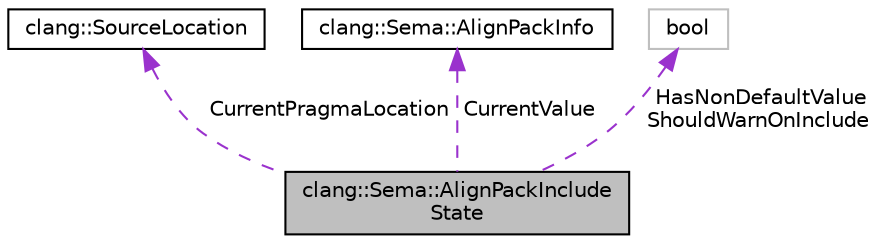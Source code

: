 digraph "clang::Sema::AlignPackIncludeState"
{
 // LATEX_PDF_SIZE
  bgcolor="transparent";
  edge [fontname="Helvetica",fontsize="10",labelfontname="Helvetica",labelfontsize="10"];
  node [fontname="Helvetica",fontsize="10",shape=record];
  Node1 [label="clang::Sema::AlignPackInclude\lState",height=0.2,width=0.4,color="black", fillcolor="grey75", style="filled", fontcolor="black",tooltip=" "];
  Node2 -> Node1 [dir="back",color="darkorchid3",fontsize="10",style="dashed",label=" CurrentPragmaLocation" ,fontname="Helvetica"];
  Node2 [label="clang::SourceLocation",height=0.2,width=0.4,color="black",URL="$classclang_1_1SourceLocation.html",tooltip="Encodes a location in the source."];
  Node3 -> Node1 [dir="back",color="darkorchid3",fontsize="10",style="dashed",label=" CurrentValue" ,fontname="Helvetica"];
  Node3 [label="clang::Sema::AlignPackInfo",height=0.2,width=0.4,color="black",URL="$classclang_1_1Sema_1_1AlignPackInfo.html",tooltip=" "];
  Node4 -> Node1 [dir="back",color="darkorchid3",fontsize="10",style="dashed",label=" HasNonDefaultValue\nShouldWarnOnInclude" ,fontname="Helvetica"];
  Node4 [label="bool",height=0.2,width=0.4,color="grey75",tooltip=" "];
}
